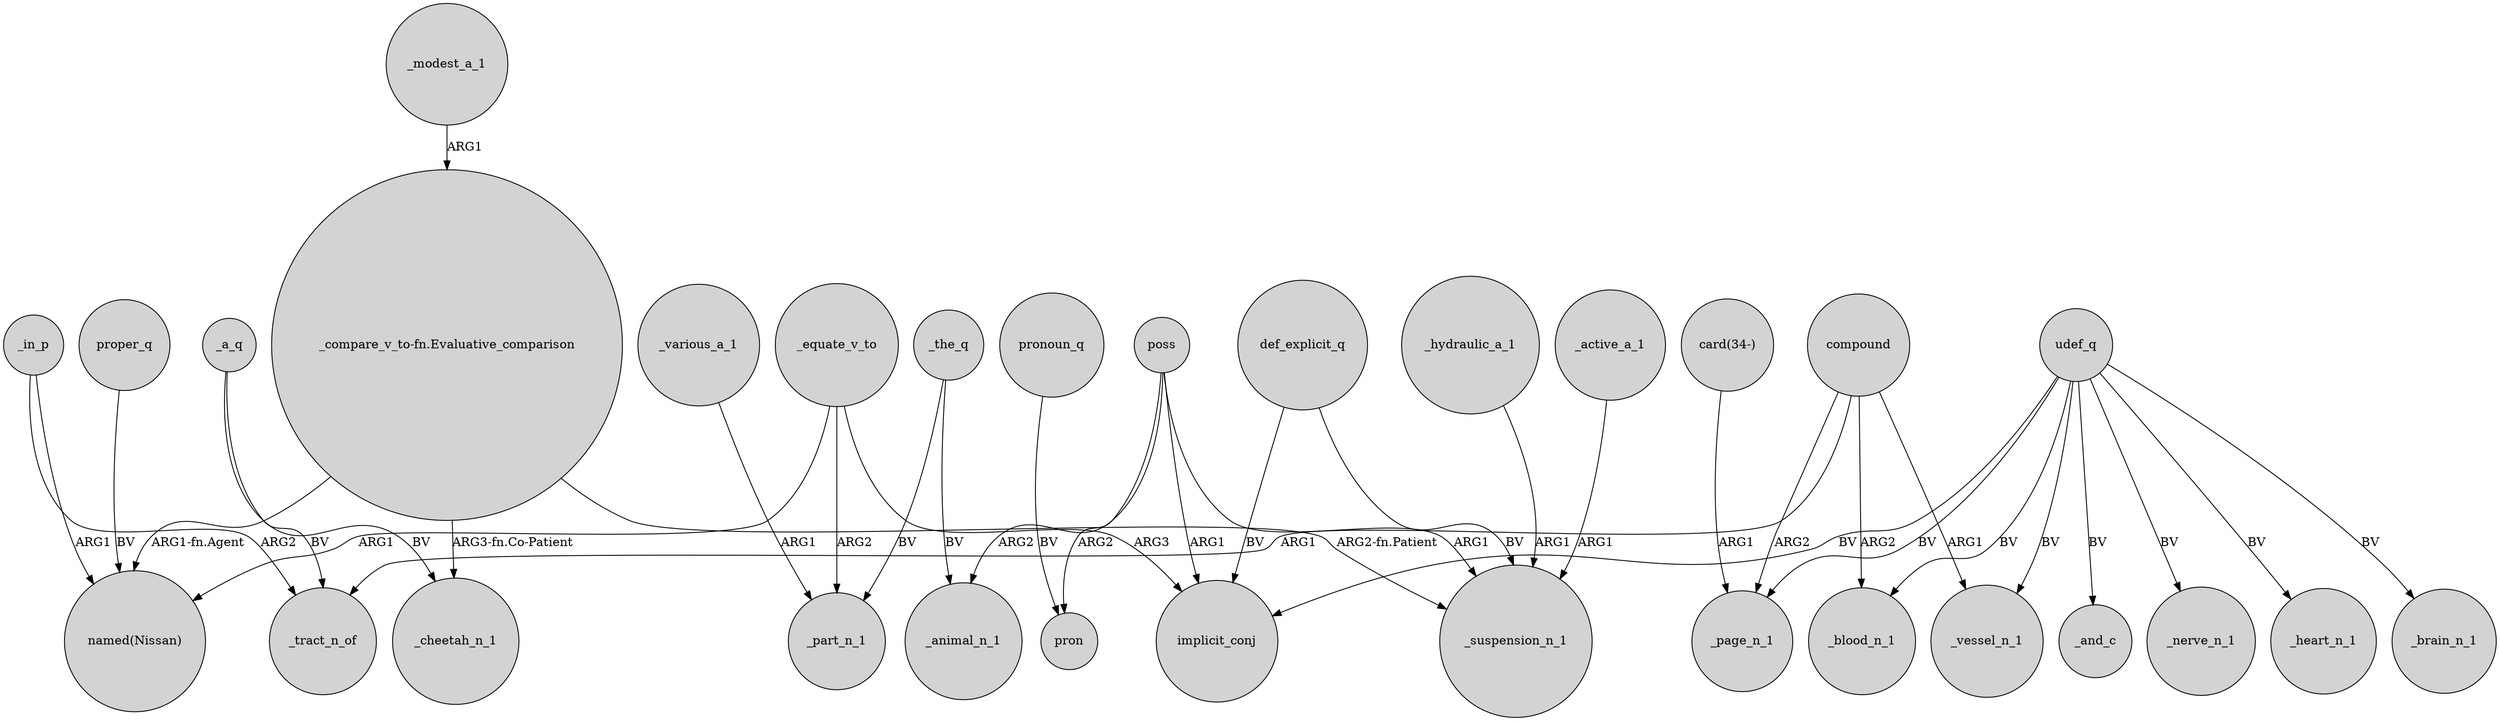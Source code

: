 digraph {
	node [shape=circle style=filled]
	"_compare_v_to-fn.Evaluative_comparison" -> "named(Nissan)" [label="ARG1-fn.Agent"]
	"_compare_v_to-fn.Evaluative_comparison" -> _cheetah_n_1 [label="ARG3-fn.Co-Patient"]
	poss -> pron [label=ARG2]
	_the_q -> _animal_n_1 [label=BV]
	_hydraulic_a_1 -> _suspension_n_1 [label=ARG1]
	_the_q -> _part_n_1 [label=BV]
	def_explicit_q -> implicit_conj [label=BV]
	udef_q -> _nerve_n_1 [label=BV]
	_in_p -> _tract_n_of [label=ARG2]
	_equate_v_to -> "named(Nissan)" [label=ARG1]
	def_explicit_q -> _suspension_n_1 [label=BV]
	udef_q -> implicit_conj [label=BV]
	udef_q -> _blood_n_1 [label=BV]
	_equate_v_to -> implicit_conj [label=ARG3]
	pronoun_q -> pron [label=BV]
	_modest_a_1 -> "_compare_v_to-fn.Evaluative_comparison" [label=ARG1]
	udef_q -> _heart_n_1 [label=BV]
	proper_q -> "named(Nissan)" [label=BV]
	compound -> _tract_n_of [label=ARG1]
	_a_q -> _cheetah_n_1 [label=BV]
	_various_a_1 -> _part_n_1 [label=ARG1]
	compound -> _vessel_n_1 [label=ARG1]
	_active_a_1 -> _suspension_n_1 [label=ARG1]
	_equate_v_to -> _part_n_1 [label=ARG2]
	_in_p -> "named(Nissan)" [label=ARG1]
	compound -> _page_n_1 [label=ARG2]
	poss -> _suspension_n_1 [label=ARG1]
	poss -> implicit_conj [label=ARG1]
	udef_q -> _brain_n_1 [label=BV]
	udef_q -> _and_c [label=BV]
	udef_q -> _page_n_1 [label=BV]
	poss -> _animal_n_1 [label=ARG2]
	_a_q -> _tract_n_of [label=BV]
	"_compare_v_to-fn.Evaluative_comparison" -> _suspension_n_1 [label="ARG2-fn.Patient"]
	"card(34-)" -> _page_n_1 [label=ARG1]
	udef_q -> _vessel_n_1 [label=BV]
	compound -> _blood_n_1 [label=ARG2]
}
